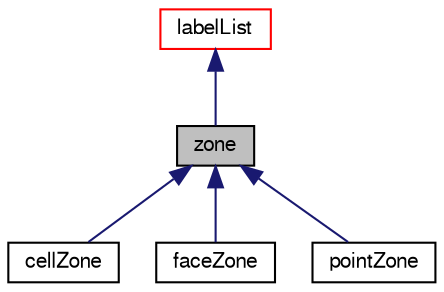 digraph "zone"
{
  bgcolor="transparent";
  edge [fontname="FreeSans",fontsize="10",labelfontname="FreeSans",labelfontsize="10"];
  node [fontname="FreeSans",fontsize="10",shape=record];
  Node0 [label="zone",height=0.2,width=0.4,color="black", fillcolor="grey75", style="filled", fontcolor="black"];
  Node1 -> Node0 [dir="back",color="midnightblue",fontsize="10",style="solid",fontname="FreeSans"];
  Node1 [label="labelList",height=0.2,width=0.4,color="red",URL="$a25694.html",tooltip="A 1D array of objects of type <T>, where the size of the vector is known and used for subscript bound..."];
  Node0 -> Node3 [dir="back",color="midnightblue",fontsize="10",style="solid",fontname="FreeSans"];
  Node3 [label="cellZone",height=0.2,width=0.4,color="black",URL="$a27506.html",tooltip="A subset of mesh cells. "];
  Node0 -> Node4 [dir="back",color="midnightblue",fontsize="10",style="solid",fontname="FreeSans"];
  Node4 [label="faceZone",height=0.2,width=0.4,color="black",URL="$a27510.html",tooltip="A subset of mesh faces organised as a primitive patch. "];
  Node0 -> Node5 [dir="back",color="midnightblue",fontsize="10",style="solid",fontname="FreeSans"];
  Node5 [label="pointZone",height=0.2,width=0.4,color="black",URL="$a27514.html",tooltip="A subset of mesh points. The labels of points in the zone can be obtained from the addressing() list..."];
}
